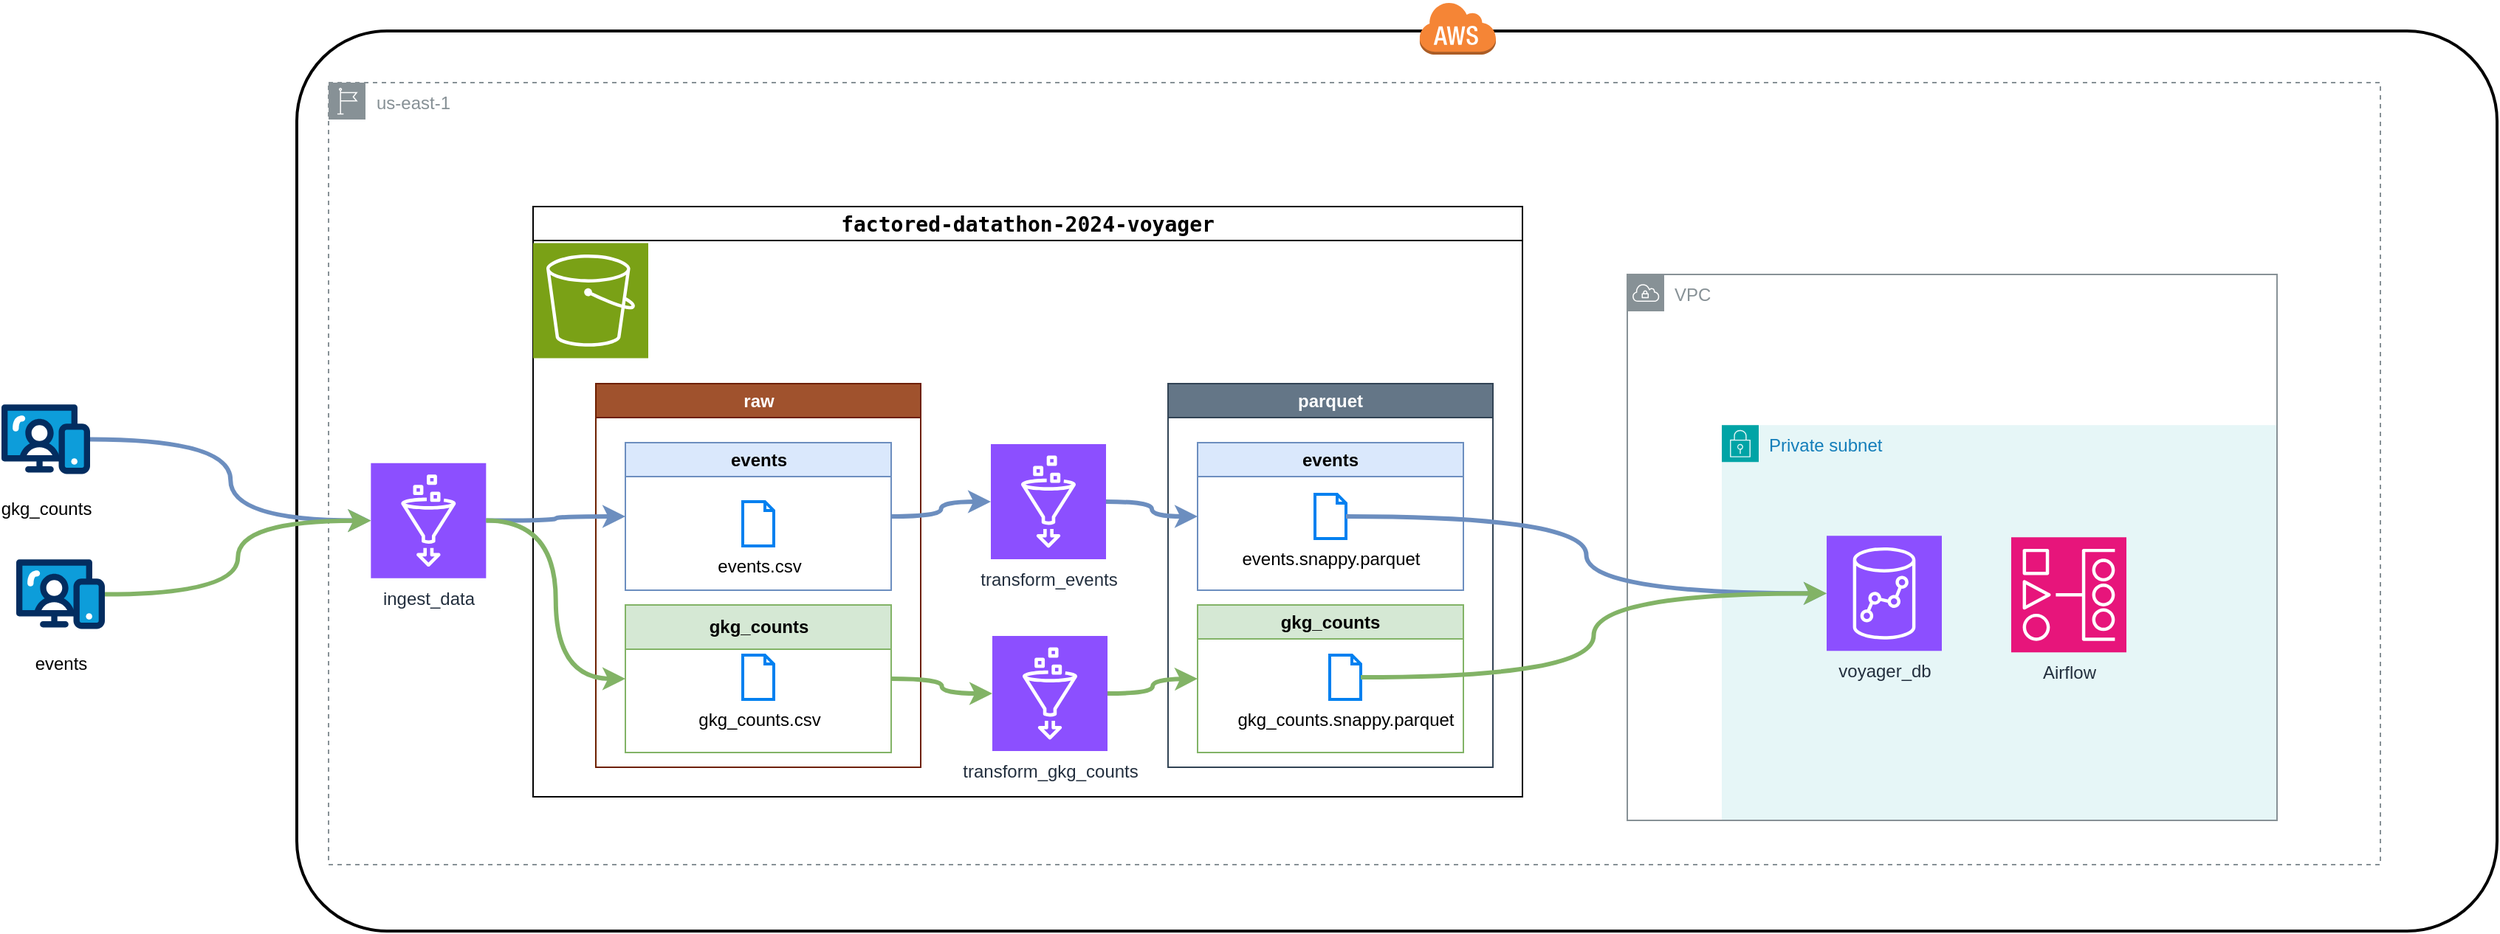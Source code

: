 <mxfile version="24.7.7">
  <diagram name="Page-1" id="v0MR3eNfGihSb6eTfcJn">
    <mxGraphModel dx="3056" dy="1297" grid="1" gridSize="10" guides="1" tooltips="1" connect="1" arrows="1" fold="1" page="1" pageScale="1" pageWidth="850" pageHeight="1100" math="0" shadow="0">
      <root>
        <mxCell id="0" />
        <mxCell id="1" parent="0" />
        <mxCell id="i7z96Pq1NJeUj6vUrh7O-54" value="us-east-1" style="sketch=0;outlineConnect=0;gradientColor=none;html=1;whiteSpace=wrap;fontSize=12;fontStyle=0;shape=mxgraph.aws4.group;grIcon=mxgraph.aws4.group_region;strokeColor=#879196;fillColor=none;verticalAlign=top;align=left;spacingLeft=30;fontColor=#879196;dashed=1;" vertex="1" parent="1">
          <mxGeometry x="220.5" y="250" width="1389.5" height="530" as="geometry" />
        </mxCell>
        <mxCell id="i7z96Pq1NJeUj6vUrh7O-51" value="" style="rounded=1;arcSize=10;dashed=0;fillColor=none;gradientColor=none;strokeWidth=2;" vertex="1" parent="1">
          <mxGeometry x="199" y="215" width="1490" height="610" as="geometry" />
        </mxCell>
        <mxCell id="i7z96Pq1NJeUj6vUrh7O-29" style="edgeStyle=orthogonalEdgeStyle;rounded=0;orthogonalLoop=1;jettySize=auto;html=1;fillColor=#dae8fc;strokeColor=#6c8ebf;strokeWidth=3;curved=1;" edge="1" parent="1" source="i7z96Pq1NJeUj6vUrh7O-1" target="i7z96Pq1NJeUj6vUrh7O-3">
          <mxGeometry relative="1" as="geometry" />
        </mxCell>
        <mxCell id="i7z96Pq1NJeUj6vUrh7O-1" value="gkg_counts" style="verticalLabelPosition=bottom;aspect=fixed;html=1;shape=mxgraph.salesforce.web;fillColor=#dae8fc;strokeColor=#6c8ebf;" vertex="1" parent="1">
          <mxGeometry x="-1" y="468" width="60" height="47.4" as="geometry" />
        </mxCell>
        <mxCell id="i7z96Pq1NJeUj6vUrh7O-2" value="events" style="verticalLabelPosition=bottom;aspect=fixed;html=1;shape=mxgraph.salesforce.web;" vertex="1" parent="1">
          <mxGeometry x="9" y="573" width="60" height="47.4" as="geometry" />
        </mxCell>
        <mxCell id="i7z96Pq1NJeUj6vUrh7O-6" value="&lt;div style=&quot;font-family: &amp;quot;Droid Sans Mono&amp;quot;, &amp;quot;monospace&amp;quot;, monospace; font-size: 14px; line-height: 19px; white-space: pre;&quot;&gt;&lt;span style=&quot;background-color: rgb(255, 255, 255);&quot;&gt;factored-datathon-2024-voyager&lt;/span&gt;&lt;/div&gt;" style="swimlane;whiteSpace=wrap;html=1;" vertex="1" parent="1">
          <mxGeometry x="359" y="334" width="670" height="400" as="geometry" />
        </mxCell>
        <mxCell id="i7z96Pq1NJeUj6vUrh7O-5" value="" style="sketch=0;points=[[0,0,0],[0.25,0,0],[0.5,0,0],[0.75,0,0],[1,0,0],[0,1,0],[0.25,1,0],[0.5,1,0],[0.75,1,0],[1,1,0],[0,0.25,0],[0,0.5,0],[0,0.75,0],[1,0.25,0],[1,0.5,0],[1,0.75,0]];outlineConnect=0;fontColor=#232F3E;fillColor=#7AA116;strokeColor=#ffffff;dashed=0;verticalLabelPosition=bottom;verticalAlign=top;align=center;html=1;fontSize=12;fontStyle=0;aspect=fixed;shape=mxgraph.aws4.resourceIcon;resIcon=mxgraph.aws4.s3;" vertex="1" parent="i7z96Pq1NJeUj6vUrh7O-6">
          <mxGeometry y="24.7" width="78" height="78" as="geometry" />
        </mxCell>
        <mxCell id="i7z96Pq1NJeUj6vUrh7O-7" value="raw" style="swimlane;whiteSpace=wrap;html=1;fillColor=#a0522d;strokeColor=#6D1F00;fontColor=#ffffff;" vertex="1" parent="i7z96Pq1NJeUj6vUrh7O-6">
          <mxGeometry x="42.5" y="120" width="220" height="260" as="geometry" />
        </mxCell>
        <mxCell id="i7z96Pq1NJeUj6vUrh7O-8" value="events" style="swimlane;whiteSpace=wrap;html=1;fillColor=#dae8fc;strokeColor=#6c8ebf;" vertex="1" parent="i7z96Pq1NJeUj6vUrh7O-7">
          <mxGeometry x="20" y="40" width="180" height="100" as="geometry" />
        </mxCell>
        <mxCell id="i7z96Pq1NJeUj6vUrh7O-15" value="events.csv" style="html=1;verticalLabelPosition=bottom;align=center;labelBackgroundColor=#ffffff;verticalAlign=top;strokeWidth=2;strokeColor=#0080F0;shadow=0;dashed=0;shape=mxgraph.ios7.icons.document;" vertex="1" parent="i7z96Pq1NJeUj6vUrh7O-8">
          <mxGeometry x="79.5" y="40" width="21" height="30" as="geometry" />
        </mxCell>
        <mxCell id="i7z96Pq1NJeUj6vUrh7O-9" value="gkg_counts" style="swimlane;whiteSpace=wrap;html=1;startSize=30;fillColor=#d5e8d4;strokeColor=#82b366;" vertex="1" parent="i7z96Pq1NJeUj6vUrh7O-7">
          <mxGeometry x="20" y="150" width="180" height="100" as="geometry" />
        </mxCell>
        <mxCell id="i7z96Pq1NJeUj6vUrh7O-16" value="gkg_counts.csv" style="html=1;verticalLabelPosition=bottom;align=center;labelBackgroundColor=#ffffff;verticalAlign=top;strokeWidth=2;strokeColor=#0080F0;shadow=0;dashed=0;shape=mxgraph.ios7.icons.document;" vertex="1" parent="i7z96Pq1NJeUj6vUrh7O-9">
          <mxGeometry x="79.5" y="34" width="21" height="30" as="geometry" />
        </mxCell>
        <mxCell id="i7z96Pq1NJeUj6vUrh7O-12" value="parquet" style="swimlane;whiteSpace=wrap;html=1;fillColor=#647687;fontColor=#ffffff;strokeColor=#314354;" vertex="1" parent="i7z96Pq1NJeUj6vUrh7O-6">
          <mxGeometry x="430" y="120" width="220" height="260" as="geometry" />
        </mxCell>
        <mxCell id="i7z96Pq1NJeUj6vUrh7O-13" value="events" style="swimlane;whiteSpace=wrap;html=1;fillColor=#dae8fc;strokeColor=#6c8ebf;" vertex="1" parent="i7z96Pq1NJeUj6vUrh7O-12">
          <mxGeometry x="20" y="40" width="180" height="100" as="geometry" />
        </mxCell>
        <mxCell id="i7z96Pq1NJeUj6vUrh7O-18" value="events.snappy.parquet" style="html=1;verticalLabelPosition=bottom;align=center;labelBackgroundColor=#ffffff;verticalAlign=top;strokeWidth=2;strokeColor=#0080F0;shadow=0;dashed=0;shape=mxgraph.ios7.icons.document;" vertex="1" parent="i7z96Pq1NJeUj6vUrh7O-13">
          <mxGeometry x="79.5" y="35" width="21" height="30" as="geometry" />
        </mxCell>
        <mxCell id="i7z96Pq1NJeUj6vUrh7O-14" value="gkg_counts" style="swimlane;whiteSpace=wrap;html=1;fillColor=#d5e8d4;strokeColor=#82b366;" vertex="1" parent="i7z96Pq1NJeUj6vUrh7O-12">
          <mxGeometry x="20" y="150" width="180" height="100" as="geometry" />
        </mxCell>
        <mxCell id="i7z96Pq1NJeUj6vUrh7O-19" value="gkg_counts.snappy.parquet" style="html=1;verticalLabelPosition=bottom;align=center;labelBackgroundColor=#ffffff;verticalAlign=top;strokeWidth=2;strokeColor=#0080F0;shadow=0;dashed=0;shape=mxgraph.ios7.icons.document;" vertex="1" parent="i7z96Pq1NJeUj6vUrh7O-14">
          <mxGeometry x="89.5" y="34" width="21" height="30" as="geometry" />
        </mxCell>
        <mxCell id="i7z96Pq1NJeUj6vUrh7O-40" value="" style="group" vertex="1" connectable="0" parent="i7z96Pq1NJeUj6vUrh7O-6">
          <mxGeometry x="280" y="140" width="108" height="99" as="geometry" />
        </mxCell>
        <mxCell id="i7z96Pq1NJeUj6vUrh7O-10" value="transform_events" style="sketch=0;points=[[0,0,0],[0.25,0,0],[0.5,0,0],[0.75,0,0],[1,0,0],[0,1,0],[0.25,1,0],[0.5,1,0],[0.75,1,0],[1,1,0],[0,0.25,0],[0,0.5,0],[0,0.75,0],[1,0.25,0],[1,0.5,0],[1,0.75,0]];outlineConnect=0;fontColor=#232F3E;fillColor=#8C4FFF;strokeColor=#ffffff;dashed=0;verticalLabelPosition=bottom;verticalAlign=top;align=center;html=1;fontSize=12;fontStyle=0;aspect=fixed;shape=mxgraph.aws4.resourceIcon;resIcon=mxgraph.aws4.glue;" vertex="1" parent="i7z96Pq1NJeUj6vUrh7O-40">
          <mxGeometry x="30" y="21" width="78" height="78" as="geometry" />
        </mxCell>
        <mxCell id="i7z96Pq1NJeUj6vUrh7O-39" value="" style="shape=image;verticalLabelPosition=bottom;labelBackgroundColor=default;verticalAlign=top;aspect=fixed;imageAspect=0;image=https://upload.wikimedia.org/wikipedia/commons/thumb/f/f3/Apache_Spark_logo.svg/1280px-Apache_Spark_logo.svg.png;" vertex="1" parent="i7z96Pq1NJeUj6vUrh7O-40">
          <mxGeometry width="82.82" height="43" as="geometry" />
        </mxCell>
        <mxCell id="i7z96Pq1NJeUj6vUrh7O-41" value="" style="group" vertex="1" connectable="0" parent="i7z96Pq1NJeUj6vUrh7O-6">
          <mxGeometry x="281" y="270" width="108" height="99" as="geometry" />
        </mxCell>
        <mxCell id="i7z96Pq1NJeUj6vUrh7O-47" style="edgeStyle=orthogonalEdgeStyle;rounded=0;orthogonalLoop=1;jettySize=auto;html=1;fillColor=#d5e8d4;strokeColor=#82b366;strokeWidth=3;curved=1;" edge="1" parent="i7z96Pq1NJeUj6vUrh7O-41" source="i7z96Pq1NJeUj6vUrh7O-42">
          <mxGeometry relative="1" as="geometry">
            <mxPoint x="169" y="50" as="targetPoint" />
          </mxGeometry>
        </mxCell>
        <mxCell id="i7z96Pq1NJeUj6vUrh7O-42" value="transform_gkg_counts" style="sketch=0;points=[[0,0,0],[0.25,0,0],[0.5,0,0],[0.75,0,0],[1,0,0],[0,1,0],[0.25,1,0],[0.5,1,0],[0.75,1,0],[1,1,0],[0,0.25,0],[0,0.5,0],[0,0.75,0],[1,0.25,0],[1,0.5,0],[1,0.75,0]];outlineConnect=0;fontColor=#232F3E;fillColor=#8C4FFF;strokeColor=#ffffff;dashed=0;verticalLabelPosition=bottom;verticalAlign=top;align=center;html=1;fontSize=12;fontStyle=0;aspect=fixed;shape=mxgraph.aws4.resourceIcon;resIcon=mxgraph.aws4.glue;" vertex="1" parent="i7z96Pq1NJeUj6vUrh7O-41">
          <mxGeometry x="30" y="21" width="78" height="78" as="geometry" />
        </mxCell>
        <mxCell id="i7z96Pq1NJeUj6vUrh7O-43" value="" style="shape=image;verticalLabelPosition=bottom;labelBackgroundColor=default;verticalAlign=top;aspect=fixed;imageAspect=0;image=https://upload.wikimedia.org/wikipedia/commons/thumb/f/f3/Apache_Spark_logo.svg/1280px-Apache_Spark_logo.svg.png;" vertex="1" parent="i7z96Pq1NJeUj6vUrh7O-41">
          <mxGeometry width="82.82" height="43" as="geometry" />
        </mxCell>
        <mxCell id="i7z96Pq1NJeUj6vUrh7O-44" style="edgeStyle=orthogonalEdgeStyle;rounded=0;orthogonalLoop=1;jettySize=auto;html=1;entryX=0;entryY=0.5;entryDx=0;entryDy=0;entryPerimeter=0;fillColor=#d5e8d4;strokeColor=#82b366;strokeWidth=3;curved=1;" edge="1" parent="i7z96Pq1NJeUj6vUrh7O-6" source="i7z96Pq1NJeUj6vUrh7O-9" target="i7z96Pq1NJeUj6vUrh7O-42">
          <mxGeometry relative="1" as="geometry" />
        </mxCell>
        <mxCell id="i7z96Pq1NJeUj6vUrh7O-45" style="edgeStyle=orthogonalEdgeStyle;rounded=0;orthogonalLoop=1;jettySize=auto;html=1;fillColor=#dae8fc;strokeColor=#6c8ebf;curved=1;strokeWidth=3;" edge="1" parent="i7z96Pq1NJeUj6vUrh7O-6" source="i7z96Pq1NJeUj6vUrh7O-8" target="i7z96Pq1NJeUj6vUrh7O-10">
          <mxGeometry relative="1" as="geometry" />
        </mxCell>
        <mxCell id="i7z96Pq1NJeUj6vUrh7O-46" style="edgeStyle=orthogonalEdgeStyle;rounded=0;orthogonalLoop=1;jettySize=auto;html=1;entryX=0;entryY=0.5;entryDx=0;entryDy=0;fillColor=#dae8fc;strokeColor=#6c8ebf;curved=1;strokeWidth=3;" edge="1" parent="i7z96Pq1NJeUj6vUrh7O-6" source="i7z96Pq1NJeUj6vUrh7O-10" target="i7z96Pq1NJeUj6vUrh7O-13">
          <mxGeometry relative="1" as="geometry" />
        </mxCell>
        <mxCell id="i7z96Pq1NJeUj6vUrh7O-21" value="" style="group" vertex="1" connectable="0" parent="1">
          <mxGeometry x="229" y="482.15" width="98.17" height="103.7" as="geometry" />
        </mxCell>
        <mxCell id="i7z96Pq1NJeUj6vUrh7O-3" value="ingest_data" style="sketch=0;points=[[0,0,0],[0.25,0,0],[0.5,0,0],[0.75,0,0],[1,0,0],[0,1,0],[0.25,1,0],[0.5,1,0],[0.75,1,0],[1,1,0],[0,0.25,0],[0,0.5,0],[0,0.75,0],[1,0.25,0],[1,0.5,0],[1,0.75,0]];outlineConnect=0;fontColor=#232F3E;fillColor=#8C4FFF;strokeColor=#ffffff;dashed=0;verticalLabelPosition=bottom;verticalAlign=top;align=center;html=1;fontSize=12;fontStyle=0;aspect=fixed;shape=mxgraph.aws4.resourceIcon;resIcon=mxgraph.aws4.glue;" vertex="1" parent="i7z96Pq1NJeUj6vUrh7O-21">
          <mxGeometry x="20.17" y="25.7" width="78" height="78" as="geometry" />
        </mxCell>
        <mxCell id="i7z96Pq1NJeUj6vUrh7O-20" value="" style="shape=image;verticalLabelPosition=bottom;labelBackgroundColor=default;verticalAlign=top;aspect=fixed;imageAspect=0;image=https://cdn.freebiesupply.com/logos/large/2x/python-5-logo-png-transparent.png;" vertex="1" parent="i7z96Pq1NJeUj6vUrh7O-21">
          <mxGeometry width="40.17" height="40" as="geometry" />
        </mxCell>
        <mxCell id="i7z96Pq1NJeUj6vUrh7O-28" style="edgeStyle=orthogonalEdgeStyle;rounded=0;orthogonalLoop=1;jettySize=auto;html=1;entryX=0;entryY=0.5;entryDx=0;entryDy=0;entryPerimeter=0;fillColor=#d5e8d4;strokeColor=#82b366;strokeWidth=3;curved=1;" edge="1" parent="1" source="i7z96Pq1NJeUj6vUrh7O-2" target="i7z96Pq1NJeUj6vUrh7O-3">
          <mxGeometry relative="1" as="geometry" />
        </mxCell>
        <mxCell id="i7z96Pq1NJeUj6vUrh7O-30" style="edgeStyle=orthogonalEdgeStyle;rounded=0;orthogonalLoop=1;jettySize=auto;html=1;entryX=0;entryY=0.5;entryDx=0;entryDy=0;fillColor=#dae8fc;strokeColor=#6c8ebf;curved=1;strokeWidth=3;" edge="1" parent="1" source="i7z96Pq1NJeUj6vUrh7O-3" target="i7z96Pq1NJeUj6vUrh7O-8">
          <mxGeometry relative="1" as="geometry" />
        </mxCell>
        <mxCell id="i7z96Pq1NJeUj6vUrh7O-31" style="edgeStyle=orthogonalEdgeStyle;rounded=0;orthogonalLoop=1;jettySize=auto;html=1;entryX=0;entryY=0.5;entryDx=0;entryDy=0;fillColor=#d5e8d4;strokeColor=#82b366;strokeWidth=3;curved=1;" edge="1" parent="1" source="i7z96Pq1NJeUj6vUrh7O-3" target="i7z96Pq1NJeUj6vUrh7O-9">
          <mxGeometry relative="1" as="geometry" />
        </mxCell>
        <mxCell id="i7z96Pq1NJeUj6vUrh7O-49" value="Private subnet" style="points=[[0,0],[0.25,0],[0.5,0],[0.75,0],[1,0],[1,0.25],[1,0.5],[1,0.75],[1,1],[0.75,1],[0.5,1],[0.25,1],[0,1],[0,0.75],[0,0.5],[0,0.25]];outlineConnect=0;gradientColor=none;html=1;whiteSpace=wrap;fontSize=12;fontStyle=0;container=1;pointerEvents=0;collapsible=0;recursiveResize=0;shape=mxgraph.aws4.group;grIcon=mxgraph.aws4.group_security_group;grStroke=0;strokeColor=#00A4A6;fillColor=#E6F6F7;verticalAlign=top;align=left;spacingLeft=30;fontColor=#147EBA;dashed=0;" vertex="1" parent="1">
          <mxGeometry x="1164" y="482.15" width="376" height="267.85" as="geometry" />
        </mxCell>
        <mxCell id="i7z96Pq1NJeUj6vUrh7O-50" value="voyager_db" style="sketch=0;points=[[0,0,0],[0.25,0,0],[0.5,0,0],[0.75,0,0],[1,0,0],[0,1,0],[0.25,1,0],[0.5,1,0],[0.75,1,0],[1,1,0],[0,0.25,0],[0,0.5,0],[0,0.75,0],[1,0.25,0],[1,0.5,0],[1,0.75,0]];outlineConnect=0;fontColor=#232F3E;fillColor=#8C4FFF;strokeColor=#ffffff;dashed=0;verticalLabelPosition=bottom;verticalAlign=top;align=center;html=1;fontSize=12;fontStyle=0;aspect=fixed;shape=mxgraph.aws4.resourceIcon;resIcon=mxgraph.aws4.redshift;" vertex="1" parent="i7z96Pq1NJeUj6vUrh7O-49">
          <mxGeometry x="71" y="75" width="78" height="78" as="geometry" />
        </mxCell>
        <mxCell id="i7z96Pq1NJeUj6vUrh7O-53" value="Airflow" style="sketch=0;points=[[0,0,0],[0.25,0,0],[0.5,0,0],[0.75,0,0],[1,0,0],[0,1,0],[0.25,1,0],[0.5,1,0],[0.75,1,0],[1,1,0],[0,0.25,0],[0,0.5,0],[0,0.75,0],[1,0.25,0],[1,0.5,0],[1,0.75,0]];outlineConnect=0;fontColor=#232F3E;fillColor=#E7157B;strokeColor=#ffffff;dashed=0;verticalLabelPosition=bottom;verticalAlign=top;align=center;html=1;fontSize=12;fontStyle=0;aspect=fixed;shape=mxgraph.aws4.resourceIcon;resIcon=mxgraph.aws4.managed_workflows_for_apache_airflow;" vertex="1" parent="i7z96Pq1NJeUj6vUrh7O-49">
          <mxGeometry x="196" y="76.0" width="78" height="78" as="geometry" />
        </mxCell>
        <mxCell id="i7z96Pq1NJeUj6vUrh7O-48" value="VPC" style="sketch=0;outlineConnect=0;gradientColor=none;html=1;whiteSpace=wrap;fontSize=12;fontStyle=0;shape=mxgraph.aws4.group;grIcon=mxgraph.aws4.group_vpc;strokeColor=#879196;fillColor=none;verticalAlign=top;align=left;spacingLeft=30;fontColor=#879196;dashed=0;" vertex="1" parent="i7z96Pq1NJeUj6vUrh7O-49">
          <mxGeometry x="-64" y="-102.15" width="440" height="370" as="geometry" />
        </mxCell>
        <mxCell id="i7z96Pq1NJeUj6vUrh7O-52" value="" style="dashed=0;html=1;shape=mxgraph.aws3.cloud;fillColor=#F58536;gradientColor=none;dashed=0;" vertex="1" parent="1">
          <mxGeometry x="959" y="195" width="52" height="36" as="geometry" />
        </mxCell>
        <mxCell id="i7z96Pq1NJeUj6vUrh7O-55" style="edgeStyle=orthogonalEdgeStyle;rounded=0;orthogonalLoop=1;jettySize=auto;html=1;fillColor=#dae8fc;strokeColor=#6c8ebf;strokeWidth=3;curved=1;" edge="1" parent="1" source="i7z96Pq1NJeUj6vUrh7O-18" target="i7z96Pq1NJeUj6vUrh7O-50">
          <mxGeometry relative="1" as="geometry" />
        </mxCell>
        <mxCell id="i7z96Pq1NJeUj6vUrh7O-56" style="edgeStyle=orthogonalEdgeStyle;rounded=0;orthogonalLoop=1;jettySize=auto;html=1;entryX=0;entryY=0.5;entryDx=0;entryDy=0;entryPerimeter=0;strokeWidth=3;fillColor=#d5e8d4;strokeColor=#82b366;curved=1;" edge="1" parent="1" source="i7z96Pq1NJeUj6vUrh7O-19" target="i7z96Pq1NJeUj6vUrh7O-50">
          <mxGeometry relative="1" as="geometry" />
        </mxCell>
      </root>
    </mxGraphModel>
  </diagram>
</mxfile>
